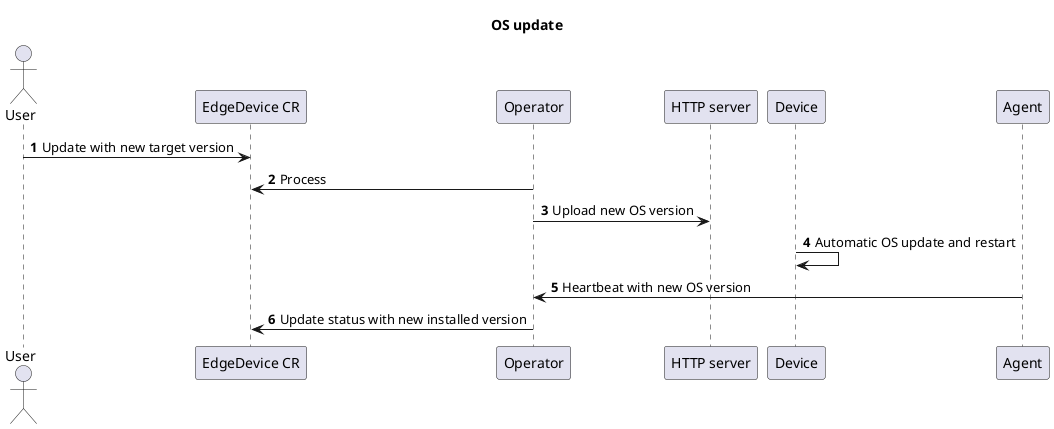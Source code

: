 @startuml
'https://plantuml.com/sequence-diagram

title OS update
autonumber
actor User

User -> "EdgeDevice CR": Update with new target version
Operator -> "EdgeDevice CR": Process
Operator -> "HTTP server": Upload new OS version
Device -> Device: Automatic OS update and restart
Agent -> Operator: Heartbeat with new OS version
Operator -> "EdgeDevice CR": Update status with new installed version

@enduml